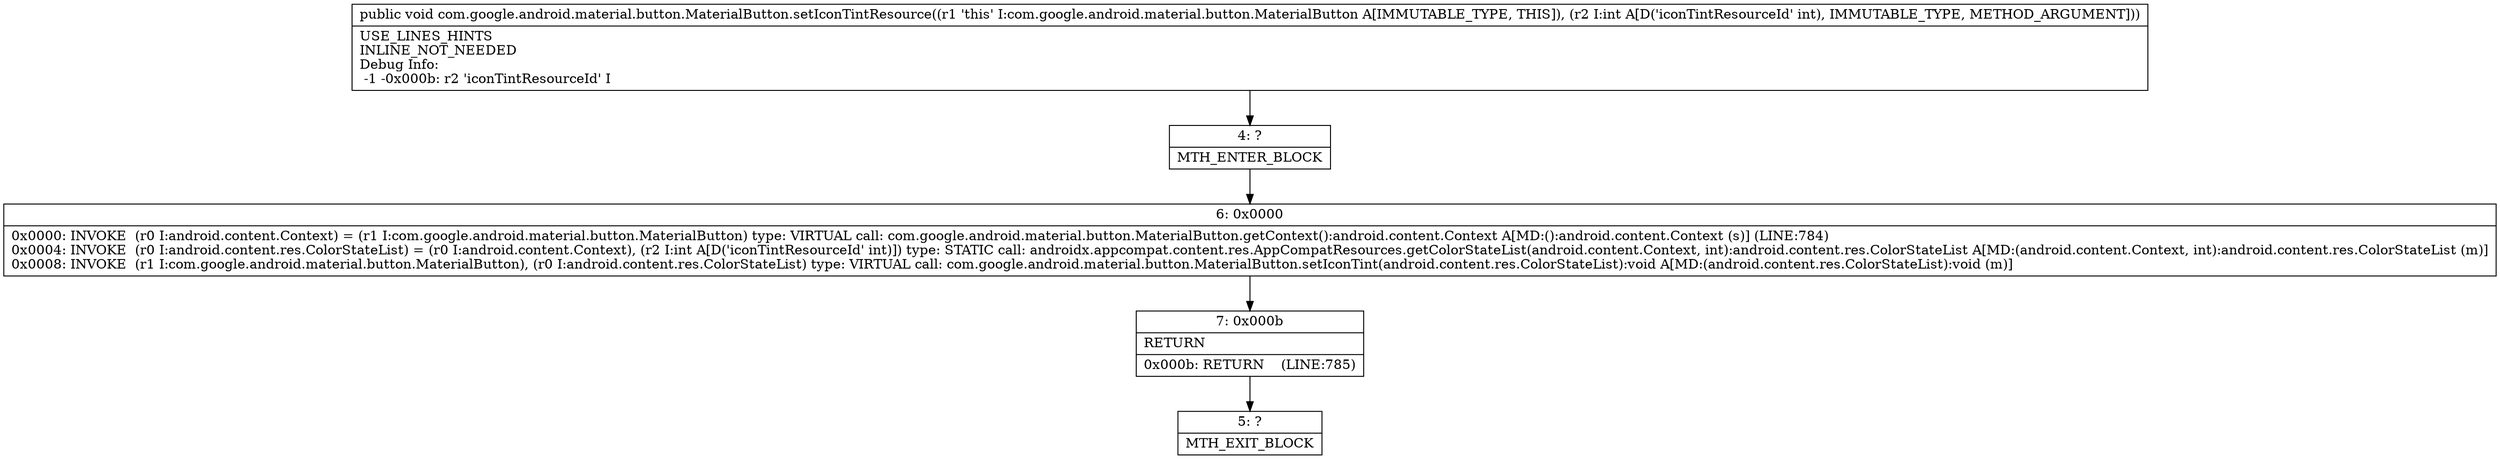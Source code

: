 digraph "CFG forcom.google.android.material.button.MaterialButton.setIconTintResource(I)V" {
Node_4 [shape=record,label="{4\:\ ?|MTH_ENTER_BLOCK\l}"];
Node_6 [shape=record,label="{6\:\ 0x0000|0x0000: INVOKE  (r0 I:android.content.Context) = (r1 I:com.google.android.material.button.MaterialButton) type: VIRTUAL call: com.google.android.material.button.MaterialButton.getContext():android.content.Context A[MD:():android.content.Context (s)] (LINE:784)\l0x0004: INVOKE  (r0 I:android.content.res.ColorStateList) = (r0 I:android.content.Context), (r2 I:int A[D('iconTintResourceId' int)]) type: STATIC call: androidx.appcompat.content.res.AppCompatResources.getColorStateList(android.content.Context, int):android.content.res.ColorStateList A[MD:(android.content.Context, int):android.content.res.ColorStateList (m)]\l0x0008: INVOKE  (r1 I:com.google.android.material.button.MaterialButton), (r0 I:android.content.res.ColorStateList) type: VIRTUAL call: com.google.android.material.button.MaterialButton.setIconTint(android.content.res.ColorStateList):void A[MD:(android.content.res.ColorStateList):void (m)]\l}"];
Node_7 [shape=record,label="{7\:\ 0x000b|RETURN\l|0x000b: RETURN    (LINE:785)\l}"];
Node_5 [shape=record,label="{5\:\ ?|MTH_EXIT_BLOCK\l}"];
MethodNode[shape=record,label="{public void com.google.android.material.button.MaterialButton.setIconTintResource((r1 'this' I:com.google.android.material.button.MaterialButton A[IMMUTABLE_TYPE, THIS]), (r2 I:int A[D('iconTintResourceId' int), IMMUTABLE_TYPE, METHOD_ARGUMENT]))  | USE_LINES_HINTS\lINLINE_NOT_NEEDED\lDebug Info:\l  \-1 \-0x000b: r2 'iconTintResourceId' I\l}"];
MethodNode -> Node_4;Node_4 -> Node_6;
Node_6 -> Node_7;
Node_7 -> Node_5;
}

